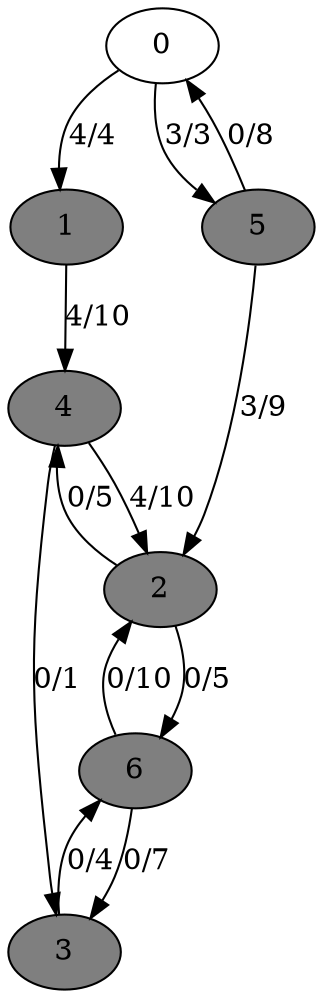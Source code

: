 digraph G {
	0[style=filled fillcolor=grey100];
	0->1[label ="4/4"] ;
	0->5[label ="3/3"] ;
	1[style=filled fillcolor=grey50];
	1->4[label ="4/10"] ;
	2[style=filled fillcolor=grey50];
	2->4[label ="0/5"] ;
	2->6[label ="0/5"] ;
	3[style=filled fillcolor=grey50];
	3->6[label ="0/4"] ;
	4[style=filled fillcolor=grey50];
	4->2[label ="4/10"] ;
	4->3[label ="0/1"] ;
	5[style=filled fillcolor=grey50];
	5->0[label ="0/8"] ;
	5->2[label ="3/9"] ;
	6[style=filled fillcolor=grey50];
	6->2[label ="0/10"] ;
	6->3[label ="0/7"] ;
}
